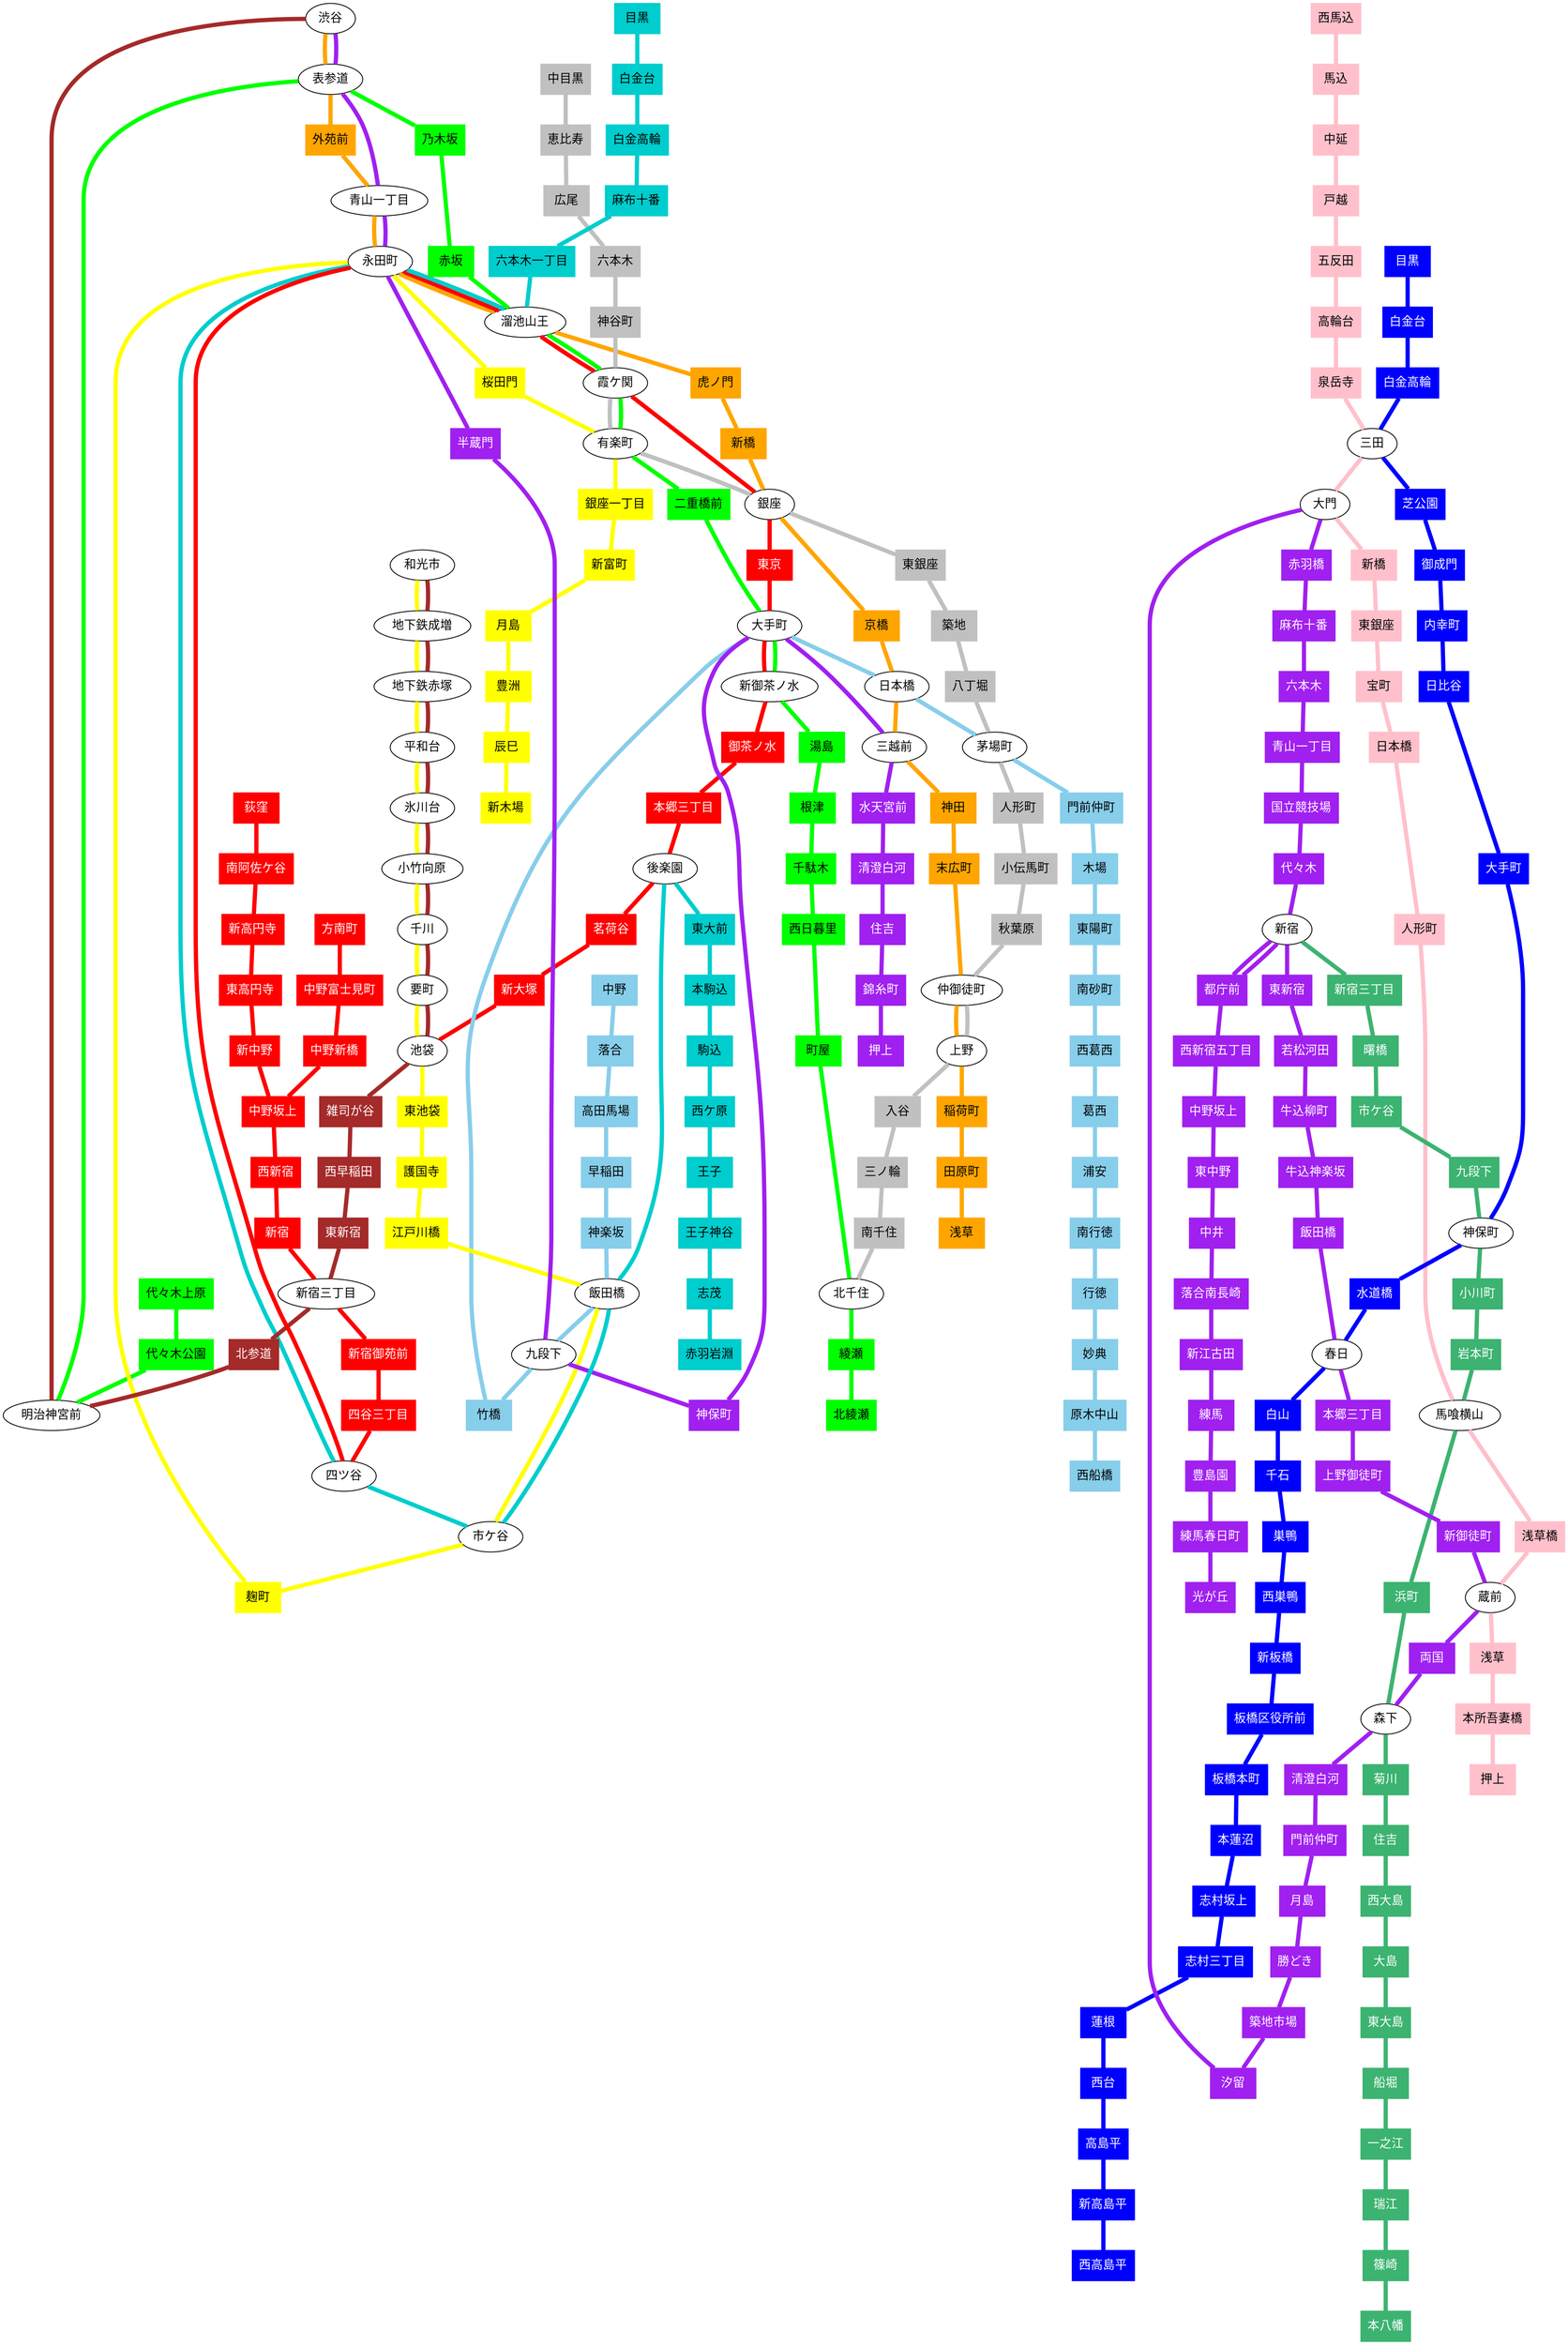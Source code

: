 // Tokyo Metro
// https://en.wikipedia.org/wiki/Tokyo_Metro

// Line                               | Code | Color   |
// -----------------------------------+------+---------+
// No 3:  Ginza Line                  | G    | orange  |
// No 4:  Marunouchi Line             | M    | red     |
// No 4:  Marunouchi Line Branch Line | m    | red     |
// No 2:  Hibiya Line                 | H    | gray    |
// No 5:  Tōzai Line                  | T    | skyblue |
// No 9:  Chiyoda Line                | C    | green   |
// No 8:  Yūrakuchō Line              | Y    | yellow  |
// No 11: Hanzōmon Line               | Z    | purple  |
// No 7:  Namboku Line                | N    | cyan3   |
// No 13: Fukutoshin Line             | F    | brown   |

// Toei
// https://en.wikipedia.org/wiki/Tokyo_Metropolitan_Bureau_of_Transportation

// Line                 | Code | Color          |
// ---------------------+------+----------------+
// No 1:  Asakusa Line  | A    | pink           |
// No 6:  Mita Line     | I    | blue           |
// No 10: Shinjuku Line | S    | mediumseagreen |
// No 12: Ōedo Line     | E    | purple         |

// Tōkyū Dentetsu
// https://en.wikipedia.org/wiki/Tokyu_Corporation

// Line                  | Code | Color          |
// ----------------------+------+----------------+
// Tōyoko Line           | TY   | red            |
// Meguro Line           | MG   | cyan           |
// Den-en-toshi Line     | DT   | mediumseagreen |
// Ōimachi Line          | OM   | orange         |
// Ikegami Line          | IK   | pink           |
// Setagaya Line         | SG   | yellow         |
// Tamagawa Line         | TM   | purple         |

graph tokyo_metro {
    node [shape=box, style=filled]
    edge [penwidth=5]

    //=============//
    // Tokyo Metro //
    //=============//

    // No 3: Ginza Line
    node [color=orange, fontcolor=black]
    G01_F16_Z01 [label="渋谷", shape=ellipse, color=black, fontcolor=black, fillcolor=white]
    C04_G02_Z02 [label="表参道", shape=ellipse, color=black, fontcolor=black, fillcolor=white]
    G03 [label="外苑前"]
    G04_Z03 [label="青山一丁目", shape=ellipse, color=black, fontcolor=black, fillcolor=white]
    M13_N07_G05_Y16_Z04 [label="赤坂見附", shape=ellipse, color=black, fontcolor=black, fillcolor=white]
    C07_G06_M14_N06 [label="溜池山王", shape=ellipse, color=black, fontcolor=black, fillcolor=white]
    G07 [label="虎ノ門"]
    G08 [label="新橋"]
    G09_H08_M16 [label="銀座", shape=ellipse, color=black, fontcolor=black, fillcolor=white]
    G10 [label="京橋"]
    G11_T10 [label="日本橋", shape=ellipse, color=black, fontcolor=black, fillcolor=white]
    G12_Z09 [label="三越前", shape=ellipse, color=black, fontcolor=black, fillcolor=white]
    G13 [label="神田"]
    G14 [label="末広町"]
    G15_H16 [label="上野広小路", shape=ellipse, color=black, fontcolor=black, fillcolor=white]
    G16_H17 [label="上野", shape=ellipse, color=black, fontcolor=black, fillcolor=white]
    G17 [label="稲荷町"]
    G18 [label="田原町"]
    G19 [label="浅草"]

    edge [color=orange]
    G01_F16_Z01 -- C04_G02_Z02 -- G03 -- G04_Z03 -- M13_N07_G05_Y16_Z04 -- C07_G06_M14_N06 -- G07 -- G08 -- G09_H08_M16 -- G10 -- G11_T10 -- G12_Z09 -- G13 -- G14 -- G15_H16 -- G16_H17 -- G17 -- G18 -- G19

    // No 4: Marunouchi Line
    node [color=red, fontcolor=white]
    M01 [label="荻窪"]
    M02 [label="南阿佐ケ谷"]
    M03 [label="新高円寺"]
    M04 [label="東高円寺"]
    M05 [label="新中野"]
    M06 [label="中野坂上"]
    M07 [label="西新宿"]
    M08 [label="新宿"]
    F13_M09 [label="新宿三丁目", shape=ellipse, color=black, fontcolor=black, fillcolor=white]
    M10 [label="新宿御苑前"]
    M11 [label="四谷三丁目"]
    M12_N08 [label="四ツ谷", shape=ellipse, color=black, fontcolor=black, fillcolor=white]
    M13_N07_G05_Y16_Z04 [label="赤坂見附", shape=ellipse, color=black, fontcolor=black, fillcolor=white]
    C07_G06_M14_N06 [label="国会議事堂前", shape=ellipse, color=black, fontcolor=black, fillcolor=white]
    C08_H06_M15 [label="霞ケ関", shape=ellipse, color=black, fontcolor=black, fillcolor=white]
    G09_H08_M16 [label="銀座", shape=ellipse, color=black, fontcolor=black, fillcolor=white]
    M17 [label="東京"]
    C11_M18_T09_Z08 [label="大手町", shape=ellipse, color=black, fontcolor=black, fillcolor=white]
    C12_M19 [label="淡路町", shape=ellipse, color=black, fontcolor=black, fillcolor=white]
    M20 [label="御茶ノ水"]
    M21 [label="本郷三丁目"]
    M22_N11 [label="後楽園", shape=ellipse, color=black, fontcolor=black, fillcolor=white]
    M23 [label="茗荷谷"]
    M24 [label="新大塚"]
    F09_M25_Y09 [label="池袋", shape=ellipse, color=black, fontcolor=black, fillcolor=white]

    edge [color=red]
    M01 -- M02 -- M03 -- M04 -- M05 -- M06 -- M07 -- M08 -- F13_M09 -- M10 -- M11 -- M12_N08 -- M13_N07_G05_Y16_Z04 -- C07_G06_M14_N06 -- C08_H06_M15 -- G09_H08_M16 -- M17 -- C11_M18_T09_Z08 -- C12_M19 -- M20 -- M21 -- M22_N11 -- M23 -- M24 -- F09_M25_Y09

    // No 4: Marunouchi Line Branch Line
    node [color=red, fontcolor=white]
    m03 [label="方南町"]
    m04 [label="中野富士見町"]
    m05 [label="中野新橋"]
    M06 [label="中野坂上"]

    edge [color=red]
    m03 -- m04 -- m05 -- M06

    // No 2: Hibiya Line
    node [color=gray, fontcolor=black]
    H01 [label="中目黒"]
    H02 [label="恵比寿"]
    H03 [label="広尾"]
    H04 [label="六本木"]
    H05 [label="神谷町"]
    C08_H06_M15 [label="霞ケ関", shape=ellipse, color=black, fontcolor=black, fillcolor=white]
    C09_H07_Y18 [label="日比谷", shape=ellipse, color=black, fontcolor=black, fillcolor=white]
    G09_H08_M16 [label="銀座", shape=ellipse, color=black, fontcolor=black, fillcolor=white]
    H09 [label="東銀座"]
    H10 [label="築地"]
    H11 [label="八丁堀"]
    H12_T11 [label="茅場町", shape=ellipse, color=black, fontcolor=black, fillcolor=white]
    H13 [label="人形町"]
    H14 [label="小伝馬町"]
    H15 [label="秋葉原"]
    G15_H16 [label="仲御徒町", shape=ellipse, color=black, fontcolor=black, fillcolor=white]
    G16_H17 [label="上野", shape=ellipse, color=black, fontcolor=black, fillcolor=white]
    H18 [label="入谷"]
    H19 [label="三ノ輪"]
    H20 [label="南千住"]
    C18_H21 [label="北千住", shape=ellipse, color=black, fontcolor=black, fillcolor=white]

    edge [color=gray]
    H01 -- H02 -- H03 -- H04 -- H05 -- C08_H06_M15 -- C09_H07_Y18 -- G09_H08_M16 -- H09 -- H10 -- H11 -- H12_T11 -- H13 -- H14 -- H15 -- G15_H16 -- G16_H17 -- H18 -- H19 -- H20 -- C18_H21

    // No 5: Tōzai Line
    node [color=skyblue, fontcolor=black]
    T01 [label="中野"]
    T02 [label="落合"]
    T03 [label="高田馬場"]
    T04 [label="早稲田"]
    T05 [label="神楽坂"]
    N10_T06_Y13 [label="飯田橋", shape=ellipse, color=black, fontcolor=black, fillcolor=white]
    T07_Z06 [label="九段下", shape=ellipse, color=black, fontcolor=black, fillcolor=white]
    T08 [label="竹橋"]
    C11_M18_T09_Z08 [label="大手町", shape=ellipse, color=black, fontcolor=black, fillcolor=white]
    G11_T10 [label="日本橋", shape=ellipse, color=black, fontcolor=black, fillcolor=white]
    H12_T11 [label="茅場町", shape=ellipse, color=black, fontcolor=black, fillcolor=white]
    T12 [label="門前仲町"]
    T13 [label="木場"]
    T14 [label="東陽町"]
    T15 [label="南砂町"]
    T16 [label="西葛西"]
    T17 [label="葛西"]
    T18 [label="浦安"]
    T19 [label="南行徳"]
    T20 [label="行徳"]
    T21 [label="妙典"]
    T22 [label="原木中山"]
    T23 [label="西船橋"]

    edge [color=skyblue]
    T01 -- T02 -- T03 -- T04 -- T05 -- N10_T06_Y13 -- T07_Z06 -- T08 -- C11_M18_T09_Z08 -- G11_T10 -- H12_T11 -- T12 -- T13 -- T14 -- T15 -- T16 -- T17 -- T18 -- T19 -- T20 -- T21 -- T22 -- T23

    // No 9: Chiyoda Line
    node [color=green, fontcolor=black]
    C01 [label="代々木上原"]
    C02 [label="代々木公園"]
    C03_F15 [label="明治神宮前", shape=ellipse, color=black, fontcolor=black, fillcolor=white]
    C04_G02_Z02 [label="表参道", shape=ellipse, color=black, fontcolor=black, fillcolor=white]
    C05 [label="乃木坂"]
    C06 [label="赤坂"]
    C07_G06_M14_N06 [label="国会議事堂前", shape=ellipse, color=black, fontcolor=black, fillcolor=white]
    C08_H06_M15 [label="霞ケ関", shape=ellipse, color=black, fontcolor=black, fillcolor=white]
    C09_H07_Y18 [label="日比谷", shape=ellipse, color=black, fontcolor=black, fillcolor=white]
    C10 [label="二重橋前"]
    C11_M18_T09_Z08 [label="大手町", shape=ellipse, color=black, fontcolor=black, fillcolor=white]
    C12_M19 [label="新御茶ノ水", shape=ellipse, color=black, fontcolor=black, fillcolor=white]
    C13 [label="湯島"]
    C14 [label="根津"]
    C15 [label="千駄木"]
    C16 [label="西日暮里"]
    C17 [label="町屋"]
    C18_H21 [label="北千住", shape=ellipse, color=black, fontcolor=black, fillcolor=white]
    C19 [label="綾瀬"]
    C20 [label="北綾瀬"]

    edge [color=green]
    C01 -- C02 -- C03_F15 -- C04_G02_Z02 -- C05 -- C06 -- C07_G06_M14_N06 -- C08_H06_M15 -- C09_H07_Y18 -- C10 -- C11_M18_T09_Z08 -- C12_M19 -- C13 -- C14 -- C15 -- C16 -- C17 -- C18_H21 -- C19 -- C20

    // No 8: Yūrakuchō Line
    node [color=yellow, fontcolor=black]
    F01_Y01 [label="和光市", shape=ellipse, color=black, fontcolor=black, fillcolor=white]
    F02_Y02 [label="地下鉄成増", shape=ellipse, color=black, fontcolor=black, fillcolor=white]
    F03_Y03 [label="地下鉄赤塚", shape=ellipse, color=black, fontcolor=black, fillcolor=white]
    F04_Y04 [label="平和台", shape=ellipse, color=black, fontcolor=black, fillcolor=white]
    F05_Y05 [label="氷川台", shape=ellipse, color=black, fontcolor=black, fillcolor=white]
    F06_Y06 [label="小竹向原", shape=ellipse, color=black, fontcolor=black, fillcolor=white]
    F07_Y07 [label="千川", shape=ellipse, color=black, fontcolor=black, fillcolor=white]
    F08_Y08 [label="要町", shape=ellipse, color=black, fontcolor=black, fillcolor=white]
    F09_M25_Y09 [label="池袋", shape=ellipse, color=black, fontcolor=black, fillcolor=white]
    Y10 [label="東池袋"]
    Y11 [label="護国寺"]
    Y12 [label="江戸川橋"]
    N10_T06_Y13 [label="飯田橋", shape=ellipse, color=black, fontcolor=black, fillcolor=white]
    N09_Y14 [label="市ヶ谷", shape=ellipse, color=black, fontcolor=black, fillcolor=white]
    Y15 [label="麹町"]
    M13_N07_G05_Y16_Z04 [label="永田町", shape=ellipse, color=black, fontcolor=black, fillcolor=white]
    Y17 [label="桜田門"]
    C09_H07_Y18 [label="有楽町", shape=ellipse, color=black, fontcolor=black, fillcolor=white]
    Y19 [label="銀座一丁目"]
    Y20 [label="新富町"]
    Y21 [label="月島"]
    Y22 [label="豊洲"]
    Y23 [label="辰巳"]
    Y24 [label="新木場"]

    edge [color=yellow]
    F01_Y01 -- F02_Y02 -- F03_Y03 -- F04_Y04 -- F05_Y05 -- F06_Y06 -- F07_Y07 -- F08_Y08 -- F09_M25_Y09 -- Y10 -- Y11 -- Y12 -- N10_T06_Y13 -- N09_Y14 -- Y15 -- M13_N07_G05_Y16_Z04 -- Y17 -- C09_H07_Y18 -- Y19 -- Y20 -- Y21 -- Y22 -- Y23 -- Y24

    // No 11: Hanzōmon Line
    node [color=purple, fontcolor=white]
    G01_F16_Z01 [label="渋谷", shape=ellipse, color=black, fontcolor=black, fillcolor=white]
    C04_G02_Z02 [label="表参道", shape=ellipse, color=black, fontcolor=black, fillcolor=white]
    G04_Z03 [label="青山一丁目", shape=ellipse, color=black, fontcolor=black, fillcolor=white]
    M13_N07_G05_Y16_Z04 [label="永田町", shape=ellipse, color=black, fontcolor=black, fillcolor=white]
    Z05 [label="半蔵門"]
    T07_Z06 [label="九段下", shape=ellipse, color=black, fontcolor=black, fillcolor=white]
    Z07 [label="神保町"]
    C11_M18_T09_Z08 [label="大手町", shape=ellipse, color=black, fontcolor=black, fillcolor=white]
    G12_Z09 [label="三越前", shape=ellipse, color=black, fontcolor=black, fillcolor=white]
    Z10 [label="水天宮前"]
    Z11 [label="清澄白河"]
    Z12 [label="住吉"]
    Z13 [label="錦糸町"]
    Z14 [label="押上"]

    edge [color=purple]
    G01_F16_Z01 -- C04_G02_Z02 -- G04_Z03 -- M13_N07_G05_Y16_Z04 -- Z05 -- T07_Z06 -- Z07 -- C11_M18_T09_Z08 -- G12_Z09 -- Z10 -- Z11 -- Z12 -- Z13 -- Z14

    // No 7: Namboku Line
    node [color=cyan3, fontcolor=black]
    N01 [label="目黒"]
    N02 [label="白金台"]
    N03 [label="白金高輪"]
    N04 [label="麻布十番"]
    N05 [label="六本木一丁目"]
    C07_G06_M14_N06 [label="溜池山王", shape=ellipse, color=black, fontcolor=black, fillcolor=white]
    M13_N07_G05_Y16_Z04 [label="永田町", shape=ellipse, color=black, fontcolor=black, fillcolor=white]
    M12_N08 [label="四ツ谷", shape=ellipse, color=black, fontcolor=black, fillcolor=white]
    N09_Y14 [label="市ケ谷", shape=ellipse, color=black, fontcolor=black, fillcolor=white]
    N10_T06_Y13 [label="飯田橋", shape=ellipse, color=black, fontcolor=black, fillcolor=white]
    M22_N11 [label="後楽園", shape=ellipse, color=black, fontcolor=black, fillcolor=white]
    N12 [label="東大前"]
    N13 [label="本駒込"]
    N14 [label="駒込"]
    N15 [label="西ケ原"]
    N16 [label="王子"]
    N17 [label="王子神谷"]
    N18 [label="志茂"]
    N19 [label="赤羽岩淵"]

    edge [color=cyan3]
    N01 -- N02 -- N03 -- N04 -- N05 -- C07_G06_M14_N06 -- M13_N07_G05_Y16_Z04 -- M12_N08 -- N09_Y14 -- N10_T06_Y13 -- M22_N11 -- N12 -- N13 -- N14 -- N15 -- N16 -- N17 -- N18 -- N19

    // No 13: Fukutoshin Line
    node [color=brown, fontcolor=white]
    F01_Y01 [label="和光市", shape=ellipse, color=black, fontcolor=black, fillcolor=white]
    F02_Y02 [label="地下鉄成増", shape=ellipse, color=black, fontcolor=black, fillcolor=white]
    F03_Y03 [label="地下鉄赤塚", shape=ellipse, color=black, fontcolor=black, fillcolor=white]
    F04_Y04 [label="平和台", shape=ellipse, color=black, fontcolor=black, fillcolor=white]
    F05_Y05 [label="氷川台", shape=ellipse, color=black, fontcolor=black, fillcolor=white]
    F06_Y06 [label="小竹向原", shape=ellipse, color=black, fontcolor=black, fillcolor=white]
    F07_Y07 [label="千川", shape=ellipse, color=black, fontcolor=black, fillcolor=white]
    F08_Y08 [label="要町", shape=ellipse, color=black, fontcolor=black, fillcolor=white]
    F09_M25_Y09 [label="池袋", shape=ellipse, color=black, fontcolor=black, fillcolor=white]
    F10 [label="雑司が谷"]
    F11 [label="西早稲田"]
    F12 [label="東新宿"]
    F13_M09 [label="新宿三丁目", shape=ellipse, color=black, fontcolor=black, fillcolor=white]
    F14 [label="北参道"]
    C03_F15 [label="明治神宮前", shape=ellipse, color=black, fontcolor=black, fillcolor=white]
    G01_F16_Z01 [label="渋谷", shape=ellipse, color=black, fontcolor=black, fillcolor=white]

    edge [color=brown]
    F01_Y01 -- F02_Y02 -- F03_Y03 -- F04_Y04 -- F05_Y05 -- F06_Y06 -- F07_Y07 -- F08_Y08 -- F09_M25_Y09 -- F10 -- F11 -- F12 -- F13_M09 -- F14 -- C03_F15 -- G01_F16_Z01

    //======//
    // Toei //
    //======//

    // No 1: Asakusa Line
    node [color=pink, fontcolor=black]
    A01 [label="西馬込"]
    A02 [label="馬込"]
    A03 [label="中延"]
    A04 [label="戸越"]
    A05 [label="五反田"]
    A06 [label="高輪台"]
    A07 [label="泉岳寺"]
    A08_I04 [label="三田", shape=ellipse, color=black, fontcolor=black, fillcolor=white]
    A09_E20 [label="大門", shape=ellipse, color=black, fontcolor=black, fillcolor=white]
    A10 [label="新橋"]
    A11 [label="東銀座"]
    A12 [label="宝町"]
    A13 [label="日本橋"]
    A14 [label="人形町"]
    A15_S09 [label="東日本橋", shape=ellipse, color=black, fontcolor=black, fillcolor=white]
    A16 [label="浅草橋"]
    A17_E11 [label="蔵前", shape=ellipse, color=black, fontcolor=black, fillcolor=white]
    A18 [label="浅草"]
    A19 [label="本所吾妻橋"]
    A20 [label="押上"]

    edge [color=pink]
    A01 -- A02 -- A03 -- A04 -- A05 -- A06 -- A07 -- A08_I04 -- A09_E20 -- A10 -- A11 -- A12 -- A13 -- A14 -- A15_S09 -- A16 -- A17_E11 -- A18 -- A19 -- A20

    // No 6: Mita Line
    node [color=blue, fontcolor=white]
    I01 [label="目黒"]
    I02 [label="白金台"]
    I03 [label="白金高輪"]
    A08_I04 [label="三田", shape=ellipse, color=black, fontcolor=black, fillcolor=white]
    I05 [label="芝公園"]
    I06 [label="御成門"]
    I07 [label="内幸町"]
    I08 [label="日比谷"]
    I09 [label="大手町"]
    I10_S06 [label="神保町", shape=ellipse, color=black, fontcolor=black, fillcolor=white]
    I11 [label="水道橋"]
    E07_I12 [label="春日", shape=ellipse, color=black, fontcolor=black, fillcolor=white]
    I13 [label="白山"]
    I14 [label="千石"]
    I15 [label="巣鴨"]
    I16 [label="西巣鴨"]
    I17 [label="新板橋"]
    I18 [label="板橋区役所前"]
    I19 [label="板橋本町"]
    I20 [label="本蓮沼"]
    I21 [label="志村坂上"]
    I22 [label="志村三丁目"]
    I23 [label="蓮根"]
    I24 [label="西台"]
    I25 [label="高島平"]
    I26 [label="新高島平"]
    I27 [label="西高島平"]

    edge [color=blue]
    I01 -- I02 -- I03 -- A08_I04 -- I05 -- I06 -- I07 -- I08 -- I09 -- I10_S06 -- I11 -- E07_I12 -- I13 -- I14 -- I15 -- I16 -- I17 -- I18 -- I19 -- I20 -- I21 -- I22 -- I23 -- I24 -- I25 -- I26 -- I27

    // No 10: Shinjuku Line
    node [color=mediumseagreen, fontcolor=white]
    E01_E27_S01 [label="新宿", shape=ellipse, color=black, fontcolor=black, fillcolor=white]
    S02 [label="新宿三丁目"]
    S03 [label="曙橋"]
    S04 [label="市ケ谷"]
    S05 [label="九段下"]
    I10_S06 [label="神保町", shape=ellipse, color=black, fontcolor=black, fillcolor=white]
    S07 [label="小川町"]
    S08 [label="岩本町"]
    A15_S09 [label="馬喰横山", shape=ellipse, color=black, fontcolor=black, fillcolor=white]
    S10 [label="浜町"]
    E13_S11 [label="森下", shape=ellipse, color=black, fontcolor=black, fillcolor=white]
    S12 [label="菊川"]
    S13 [label="住吉"]
    S14 [label="西大島"]
    S15 [label="大島"]
    S16 [label="東大島"]
    S17 [label="船堀"]
    S18 [label="一之江"]
    S19 [label="瑞江"]
    S20 [label="篠崎"]
    S21 [label="本八幡"]

    edge [color=mediumseagreen]
    E01_E27_S01 -- S02 -- S03 -- S04 -- S05 -- I10_S06 -- S07 -- S08 -- A15_S09 -- S10 -- E13_S11 -- S12 -- S13 -- S14 -- S15 -- S16 -- S17 -- S18 -- S19 -- S20 -- S21

    // No 12: Ōedo Line
    node [color=purple, fontcolor=white]
    E28 [label="都庁前"]
    E01_E27_S01 [label="新宿西口", shape=ellipse, color=black, fontcolor=black, fillcolor=white]
    E02 [label="東新宿"]
    E03 [label="若松河田"]
    E04 [label="牛込柳町"]
    E05 [label="牛込神楽坂"]
    E06 [label="飯田橋"]
    E07_I12 [label="春日", shape=ellipse, color=black, fontcolor=black, fillcolor=white]
    E08 [label="本郷三丁目"]
    E09 [label="上野御徒町"]
    E10 [label="新御徒町"]
    A17_E11 [label="蔵前", shape=ellipse, color=black, fontcolor=black, fillcolor=white]
    E12 [label="両国"]
    E13_S11 [label="森下", shape=ellipse, color=black, fontcolor=black, fillcolor=white]
    E14 [label="清澄白河"]
    E15 [label="門前仲町"]
    E16 [label="月島"]
    E17 [label="勝どき"]
    E18 [label="築地市場"]
    E19 [label="汐留"]
    A09_E20 [label="大門", shape=ellipse, color=black, fontcolor=black, fillcolor=white]
    E21 [label="赤羽橋"]
    E22 [label="麻布十番"]
    E23 [label="六本木"]
    E24 [label="青山一丁目"]
    E25 [label="国立競技場"]
    E26 [label="代々木"]
    E01_E27_S01 [label="新宿", shape=ellipse, color=black, fontcolor=black, fillcolor=white]
    E28 [label="都庁前"]
    E29 [label="西新宿五丁目"]
    E30 [label="中野坂上"]
    E31 [label="東中野"]
    E32 [label="中井"]
    E33 [label="落合南長崎"]
    E34 [label="新江古田"]
    E35 [label="練馬"]
    E36 [label="豊島園"]
    E37 [label="練馬春日町"]
    E38 [label="光が丘"]

    edge [color=purple]
    E28 -- E01_E27_S01 -- E02 -- E03 -- E04 -- E05 -- E06 -- E07_I12 -- E08 -- E09 -- E10 -- A17_E11 -- E12 -- E13_S11 -- E14 -- E15 -- E16 -- E17 -- E18 -- E19 -- A09_E20 -- E21 -- E22 -- E23 -- E24 -- E25 -- E26 -- E01_E27_S01 -- E28 -- E29 -- E30 -- E31 -- E32 -- E33 -- E34 -- E35 -- E36 -- E37 -- E38
}
